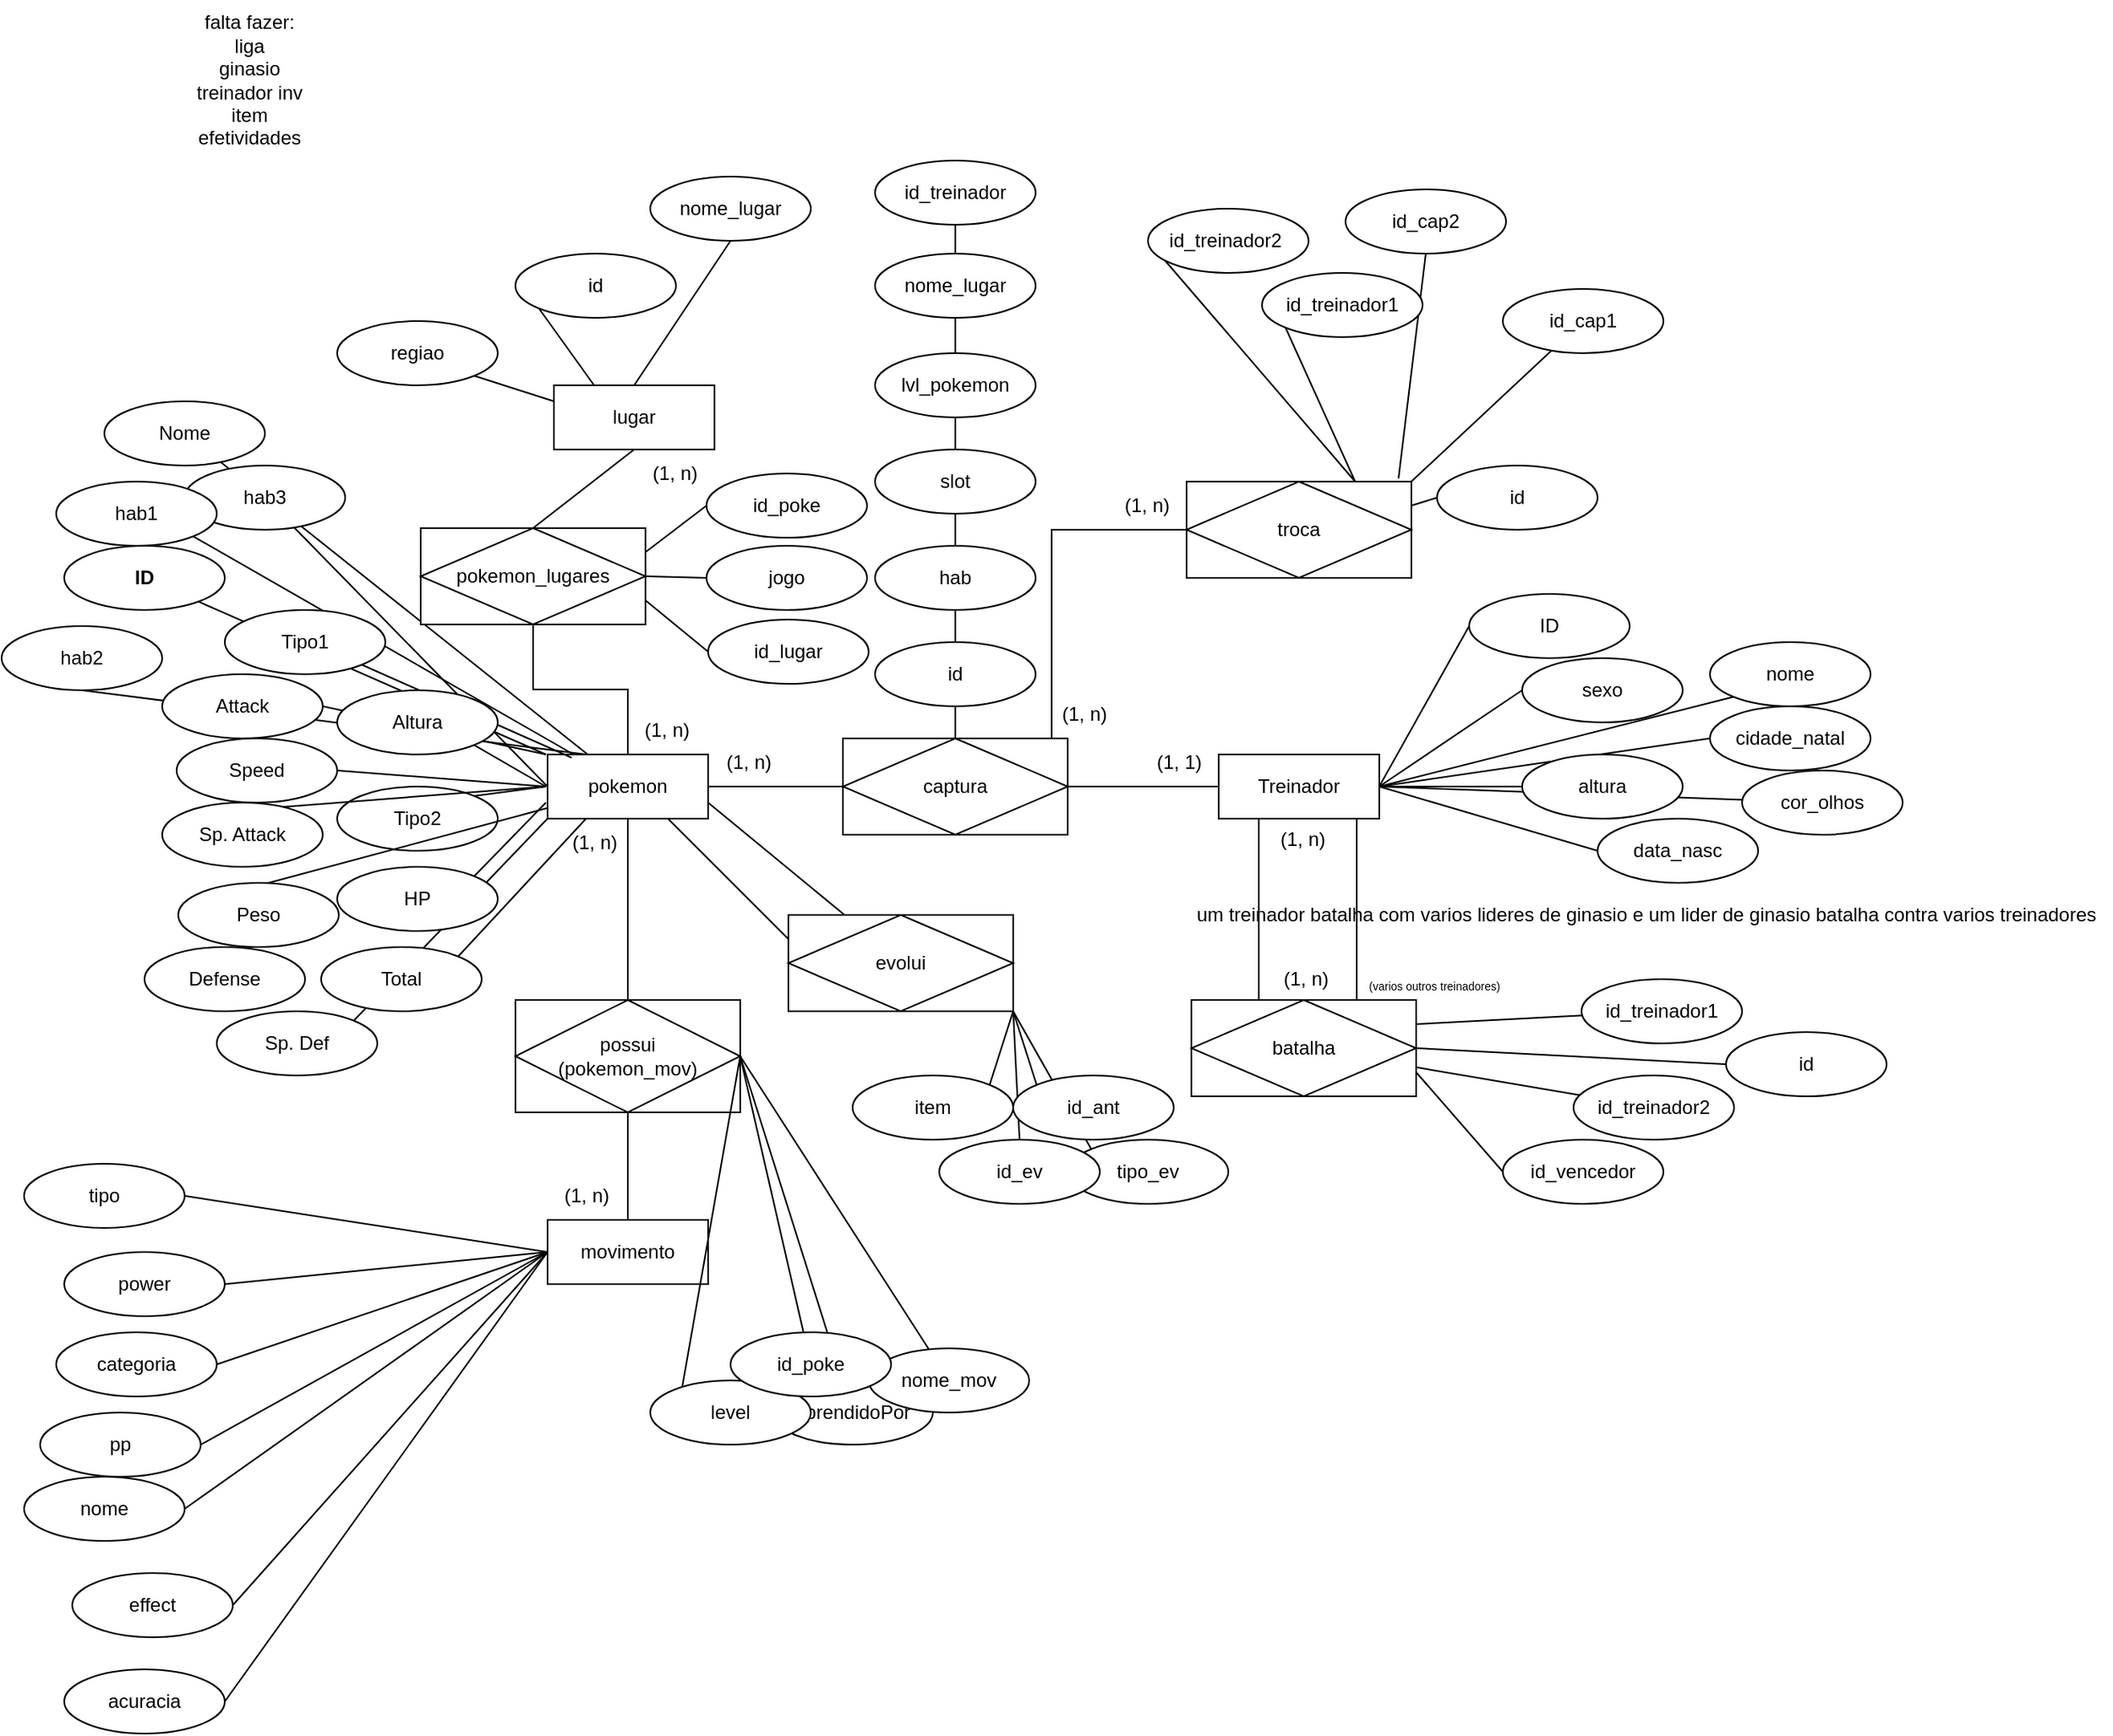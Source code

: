 <mxfile version="20.8.16" type="device"><diagram id="R2lEEEUBdFMjLlhIrx00" name="Page-1"><mxGraphModel dx="1730" dy="1627" grid="1" gridSize="10" guides="1" tooltips="1" connect="1" arrows="1" fold="1" page="1" pageScale="1" pageWidth="850" pageHeight="1100" math="0" shadow="0" extFonts="Permanent Marker^https://fonts.googleapis.com/css?family=Permanent+Marker"><root><mxCell id="0"/><mxCell id="1" parent="0"/><mxCell id="zsPxX_cZGhBBEVYnejbQ-40" style="orthogonalLoop=1;jettySize=auto;html=1;exitX=1;exitY=1;exitDx=0;exitDy=0;entryX=0.19;entryY=0.025;entryDx=0;entryDy=0;entryPerimeter=0;endArrow=none;endFill=0;" parent="1" source="zsPxX_cZGhBBEVYnejbQ-19" edge="1"><mxGeometry relative="1" as="geometry"><mxPoint x="84" y="201" as="targetPoint"/></mxGeometry></mxCell><mxCell id="zsPxX_cZGhBBEVYnejbQ-44" style="rounded=1;orthogonalLoop=1;jettySize=auto;html=1;exitX=0.5;exitY=1;exitDx=0;exitDy=0;entryX=0.25;entryY=0;entryDx=0;entryDy=0;endArrow=none;endFill=0;" parent="1" source="zsPxX_cZGhBBEVYnejbQ-13" edge="1"><mxGeometry relative="1" as="geometry"><mxPoint x="90" y="200" as="targetPoint"/></mxGeometry></mxCell><mxCell id="CAbFvw8qErWs7eKD0eou-3" style="edgeStyle=orthogonalEdgeStyle;rounded=0;orthogonalLoop=1;jettySize=auto;html=1;exitX=1;exitY=0.5;exitDx=0;exitDy=0;entryX=0;entryY=0.5;entryDx=0;entryDy=0;endArrow=none;endFill=0;" edge="1" parent="1" source="zsPxX_cZGhBBEVYnejbQ-1" target="CAbFvw8qErWs7eKD0eou-1"><mxGeometry relative="1" as="geometry"/></mxCell><mxCell id="CAbFvw8qErWs7eKD0eou-126" style="orthogonalLoop=1;jettySize=auto;html=1;exitX=0.75;exitY=1;exitDx=0;exitDy=0;entryX=0;entryY=0.25;entryDx=0;entryDy=0;fontSize=12;endArrow=none;endFill=0;rounded=0;" edge="1" parent="1" source="zsPxX_cZGhBBEVYnejbQ-1" target="CAbFvw8qErWs7eKD0eou-128"><mxGeometry relative="1" as="geometry"><mxPoint x="250" y="315" as="targetPoint"/></mxGeometry></mxCell><mxCell id="zsPxX_cZGhBBEVYnejbQ-1" value="pokemon" style="whiteSpace=wrap;html=1;align=center;" parent="1" vertex="1"><mxGeometry x="66" y="200" width="100" height="40" as="geometry"/></mxCell><mxCell id="CAbFvw8qErWs7eKD0eou-2" style="edgeStyle=orthogonalEdgeStyle;rounded=0;orthogonalLoop=1;jettySize=auto;html=1;exitX=0;exitY=0.5;exitDx=0;exitDy=0;entryX=1;entryY=0.5;entryDx=0;entryDy=0;endArrow=none;endFill=0;" edge="1" parent="1" source="zsPxX_cZGhBBEVYnejbQ-2" target="CAbFvw8qErWs7eKD0eou-1"><mxGeometry relative="1" as="geometry"><mxPoint x="454" y="220" as="targetPoint"/></mxGeometry></mxCell><mxCell id="CAbFvw8qErWs7eKD0eou-60" style="edgeStyle=orthogonalEdgeStyle;rounded=1;orthogonalLoop=1;jettySize=auto;html=1;entryX=0.529;entryY=0.167;entryDx=0;entryDy=0;entryPerimeter=0;endArrow=none;endFill=0;" edge="1" parent="1" source="zsPxX_cZGhBBEVYnejbQ-2" target="CAbFvw8qErWs7eKD0eou-59"><mxGeometry relative="1" as="geometry"><Array as="points"><mxPoint x="570" y="363"/></Array></mxGeometry></mxCell><mxCell id="zsPxX_cZGhBBEVYnejbQ-2" value="Treinador" style="whiteSpace=wrap;html=1;align=center;" parent="1" vertex="1"><mxGeometry x="484" y="200" width="100" height="40" as="geometry"/></mxCell><mxCell id="zsPxX_cZGhBBEVYnejbQ-7" style="orthogonalLoop=1;jettySize=auto;html=1;entryX=0;entryY=0;entryDx=0;entryDy=0;endArrow=none;endFill=0;" parent="1" source="zsPxX_cZGhBBEVYnejbQ-6" edge="1"><mxGeometry relative="1" as="geometry"><mxPoint x="65" y="200" as="targetPoint"/></mxGeometry></mxCell><mxCell id="zsPxX_cZGhBBEVYnejbQ-6" value="&lt;b&gt;ID&lt;/b&gt;" style="ellipse;whiteSpace=wrap;html=1;align=center;" parent="1" vertex="1"><mxGeometry x="-235" y="70" width="100" height="40" as="geometry"/></mxCell><mxCell id="zsPxX_cZGhBBEVYnejbQ-33" style="orthogonalLoop=1;jettySize=auto;html=1;exitX=1;exitY=0;exitDx=0;exitDy=0;entryX=0;entryY=0.5;entryDx=0;entryDy=0;endArrow=none;endFill=0;" parent="1" source="zsPxX_cZGhBBEVYnejbQ-8" edge="1"><mxGeometry relative="1" as="geometry"><mxPoint x="65" y="220" as="targetPoint"/></mxGeometry></mxCell><mxCell id="zsPxX_cZGhBBEVYnejbQ-8" value="Tipo2" style="ellipse;whiteSpace=wrap;html=1;align=center;" parent="1" vertex="1"><mxGeometry x="-65" y="220" width="100" height="40" as="geometry"/></mxCell><mxCell id="zsPxX_cZGhBBEVYnejbQ-43" style="orthogonalLoop=1;jettySize=auto;html=1;exitX=1;exitY=0;exitDx=0;exitDy=0;entryX=0;entryY=0.5;entryDx=0;entryDy=0;endArrow=none;endFill=0;" parent="1" edge="1"><mxGeometry relative="1" as="geometry"><mxPoint x="-139.645" y="235.858" as="sourcePoint"/><mxPoint x="65" y="220" as="targetPoint"/></mxGeometry></mxCell><mxCell id="zsPxX_cZGhBBEVYnejbQ-9" value="Sp. Attack" style="ellipse;whiteSpace=wrap;html=1;align=center;" parent="1" vertex="1"><mxGeometry x="-174" y="230" width="100" height="40" as="geometry"/></mxCell><mxCell id="zsPxX_cZGhBBEVYnejbQ-39" style="orthogonalLoop=1;jettySize=auto;html=1;exitX=1;exitY=0;exitDx=0;exitDy=0;entryX=0;entryY=1;entryDx=0;entryDy=0;endArrow=none;endFill=0;" parent="1" source="zsPxX_cZGhBBEVYnejbQ-10" target="zsPxX_cZGhBBEVYnejbQ-1" edge="1"><mxGeometry relative="1" as="geometry"><mxPoint x="115" y="240" as="targetPoint"/></mxGeometry></mxCell><mxCell id="zsPxX_cZGhBBEVYnejbQ-10" value="Sp. Def" style="ellipse;whiteSpace=wrap;html=1;align=center;" parent="1" vertex="1"><mxGeometry x="-140" y="360" width="100" height="40" as="geometry"/></mxCell><mxCell id="CAbFvw8qErWs7eKD0eou-19" style="rounded=0;orthogonalLoop=1;jettySize=auto;html=1;entryX=0;entryY=0.5;entryDx=0;entryDy=0;endArrow=none;endFill=0;" edge="1" parent="1" source="zsPxX_cZGhBBEVYnejbQ-11" target="zsPxX_cZGhBBEVYnejbQ-1"><mxGeometry relative="1" as="geometry"/></mxCell><mxCell id="zsPxX_cZGhBBEVYnejbQ-23" style="orthogonalLoop=1;jettySize=auto;html=1;entryX=0.25;entryY=0;entryDx=0;entryDy=0;endArrow=none;endFill=0;" parent="1" source="zsPxX_cZGhBBEVYnejbQ-12" target="zsPxX_cZGhBBEVYnejbQ-1" edge="1"><mxGeometry relative="1" as="geometry"/></mxCell><mxCell id="zsPxX_cZGhBBEVYnejbQ-11" value="hab3" style="ellipse;whiteSpace=wrap;html=1;align=center;" parent="1" vertex="1"><mxGeometry x="-160" y="20" width="100" height="40" as="geometry"/></mxCell><mxCell id="zsPxX_cZGhBBEVYnejbQ-12" value="Nome" style="ellipse;whiteSpace=wrap;html=1;align=center;" parent="1" vertex="1"><mxGeometry x="-210" y="-20" width="100" height="40" as="geometry"/></mxCell><mxCell id="zsPxX_cZGhBBEVYnejbQ-13" value="hab2" style="ellipse;whiteSpace=wrap;html=1;align=center;" parent="1" vertex="1"><mxGeometry x="-274" y="120" width="100" height="40" as="geometry"/></mxCell><mxCell id="zsPxX_cZGhBBEVYnejbQ-34" style="orthogonalLoop=1;jettySize=auto;html=1;exitX=1;exitY=1;exitDx=0;exitDy=0;endArrow=none;endFill=0;entryX=0.16;entryY=0.05;entryDx=0;entryDy=0;entryPerimeter=0;" parent="1" source="zsPxX_cZGhBBEVYnejbQ-14" edge="1"><mxGeometry relative="1" as="geometry"><mxPoint x="81" y="202" as="targetPoint"/></mxGeometry></mxCell><mxCell id="zsPxX_cZGhBBEVYnejbQ-14" value="Tipo1" style="ellipse;whiteSpace=wrap;html=1;align=center;" parent="1" vertex="1"><mxGeometry x="-135" y="110" width="100" height="40" as="geometry"/></mxCell><mxCell id="zsPxX_cZGhBBEVYnejbQ-41" style="orthogonalLoop=1;jettySize=auto;html=1;exitX=1;exitY=0;exitDx=0;exitDy=0;entryX=0;entryY=0;entryDx=0;entryDy=0;endArrow=none;endFill=0;" parent="1" edge="1"><mxGeometry relative="1" as="geometry"><mxPoint x="-139.645" y="155.858" as="sourcePoint"/><mxPoint x="65" y="200" as="targetPoint"/></mxGeometry></mxCell><mxCell id="zsPxX_cZGhBBEVYnejbQ-15" value="Attack" style="ellipse;whiteSpace=wrap;html=1;align=center;" parent="1" vertex="1"><mxGeometry x="-174" y="150" width="100" height="40" as="geometry"/></mxCell><mxCell id="zsPxX_cZGhBBEVYnejbQ-35" style="orthogonalLoop=1;jettySize=auto;html=1;exitX=1;exitY=0;exitDx=0;exitDy=0;entryX=0;entryY=0.75;entryDx=0;entryDy=0;endArrow=none;endFill=0;" parent="1" source="zsPxX_cZGhBBEVYnejbQ-16" edge="1"><mxGeometry relative="1" as="geometry"><mxPoint x="65" y="230" as="targetPoint"/></mxGeometry></mxCell><mxCell id="zsPxX_cZGhBBEVYnejbQ-16" value="HP" style="ellipse;whiteSpace=wrap;html=1;align=center;" parent="1" vertex="1"><mxGeometry x="-65" y="270" width="100" height="40" as="geometry"/></mxCell><mxCell id="zsPxX_cZGhBBEVYnejbQ-36" style="orthogonalLoop=1;jettySize=auto;html=1;exitX=1;exitY=0.5;exitDx=0;exitDy=0;endArrow=none;endFill=0;" parent="1" source="zsPxX_cZGhBBEVYnejbQ-17" edge="1"><mxGeometry relative="1" as="geometry"><mxPoint x="65" y="220" as="targetPoint"/></mxGeometry></mxCell><mxCell id="zsPxX_cZGhBBEVYnejbQ-17" value="Speed" style="ellipse;whiteSpace=wrap;html=1;align=center;" parent="1" vertex="1"><mxGeometry x="-165" y="190" width="100" height="40" as="geometry"/></mxCell><mxCell id="zsPxX_cZGhBBEVYnejbQ-18" value="Defense" style="ellipse;whiteSpace=wrap;html=1;align=center;" parent="1" vertex="1"><mxGeometry x="-185" y="320" width="100" height="40" as="geometry"/></mxCell><mxCell id="zsPxX_cZGhBBEVYnejbQ-19" value="hab1" style="ellipse;whiteSpace=wrap;html=1;align=center;" parent="1" vertex="1"><mxGeometry x="-240" y="30" width="100" height="40" as="geometry"/></mxCell><mxCell id="zsPxX_cZGhBBEVYnejbQ-38" style="orthogonalLoop=1;jettySize=auto;html=1;exitX=1;exitY=0;exitDx=0;exitDy=0;entryX=0.25;entryY=1;entryDx=0;entryDy=0;endArrow=none;endFill=0;" parent="1" source="zsPxX_cZGhBBEVYnejbQ-20" edge="1"><mxGeometry relative="1" as="geometry"><mxPoint x="90" y="240" as="targetPoint"/></mxGeometry></mxCell><mxCell id="zsPxX_cZGhBBEVYnejbQ-20" value="Total" style="ellipse;whiteSpace=wrap;html=1;align=center;" parent="1" vertex="1"><mxGeometry x="-75" y="320" width="100" height="40" as="geometry"/></mxCell><mxCell id="CAbFvw8qErWs7eKD0eou-83" style="rounded=0;orthogonalLoop=1;jettySize=auto;html=1;entryX=1;entryY=0.5;entryDx=0;entryDy=0;fontSize=12;endArrow=none;endFill=0;" edge="1" parent="1" source="zsPxX_cZGhBBEVYnejbQ-25" target="zsPxX_cZGhBBEVYnejbQ-2"><mxGeometry relative="1" as="geometry"/></mxCell><mxCell id="zsPxX_cZGhBBEVYnejbQ-25" value="cor_olhos" style="ellipse;whiteSpace=wrap;html=1;align=center;" parent="1" vertex="1"><mxGeometry x="810" y="210" width="100" height="40" as="geometry"/></mxCell><mxCell id="CAbFvw8qErWs7eKD0eou-80" style="rounded=0;orthogonalLoop=1;jettySize=auto;html=1;exitX=0;exitY=0.5;exitDx=0;exitDy=0;entryX=1;entryY=0.5;entryDx=0;entryDy=0;fontSize=12;endArrow=none;endFill=0;" edge="1" parent="1" source="zsPxX_cZGhBBEVYnejbQ-26" target="zsPxX_cZGhBBEVYnejbQ-2"><mxGeometry relative="1" as="geometry"/></mxCell><mxCell id="zsPxX_cZGhBBEVYnejbQ-26" value="ID" style="ellipse;whiteSpace=wrap;html=1;align=center;" parent="1" vertex="1"><mxGeometry x="640" y="100" width="100" height="40" as="geometry"/></mxCell><mxCell id="CAbFvw8qErWs7eKD0eou-77" style="rounded=0;orthogonalLoop=1;jettySize=auto;html=1;exitX=0;exitY=0.5;exitDx=0;exitDy=0;entryX=1;entryY=0.5;entryDx=0;entryDy=0;fontSize=12;endArrow=none;endFill=0;" edge="1" parent="1" source="zsPxX_cZGhBBEVYnejbQ-27" target="zsPxX_cZGhBBEVYnejbQ-2"><mxGeometry relative="1" as="geometry"/></mxCell><mxCell id="zsPxX_cZGhBBEVYnejbQ-27" value="data_nasc" style="ellipse;whiteSpace=wrap;html=1;align=center;" parent="1" vertex="1"><mxGeometry x="720" y="240" width="100" height="40" as="geometry"/></mxCell><mxCell id="CAbFvw8qErWs7eKD0eou-81" style="rounded=0;orthogonalLoop=1;jettySize=auto;html=1;exitX=0;exitY=1;exitDx=0;exitDy=0;entryX=1;entryY=0.5;entryDx=0;entryDy=0;fontSize=12;endArrow=none;endFill=0;" edge="1" parent="1" source="zsPxX_cZGhBBEVYnejbQ-28" target="zsPxX_cZGhBBEVYnejbQ-2"><mxGeometry relative="1" as="geometry"/></mxCell><mxCell id="zsPxX_cZGhBBEVYnejbQ-28" value="nome" style="ellipse;whiteSpace=wrap;html=1;align=center;" parent="1" vertex="1"><mxGeometry x="790" y="130" width="100" height="40" as="geometry"/></mxCell><mxCell id="CAbFvw8qErWs7eKD0eou-79" style="rounded=0;orthogonalLoop=1;jettySize=auto;html=1;exitX=0;exitY=0.5;exitDx=0;exitDy=0;entryX=1;entryY=0.5;entryDx=0;entryDy=0;fontSize=12;endArrow=none;endFill=0;" edge="1" parent="1" source="zsPxX_cZGhBBEVYnejbQ-29" target="zsPxX_cZGhBBEVYnejbQ-2"><mxGeometry relative="1" as="geometry"/></mxCell><mxCell id="zsPxX_cZGhBBEVYnejbQ-29" value="sexo" style="ellipse;whiteSpace=wrap;html=1;align=center;" parent="1" vertex="1"><mxGeometry x="673" y="140" width="100" height="40" as="geometry"/></mxCell><mxCell id="zsPxX_cZGhBBEVYnejbQ-32" style="orthogonalLoop=1;jettySize=auto;html=1;exitX=1;exitY=1;exitDx=0;exitDy=0;entryX=0;entryY=0.5;entryDx=0;entryDy=0;endArrow=none;endFill=0;" parent="1" source="zsPxX_cZGhBBEVYnejbQ-30" edge="1"><mxGeometry relative="1" as="geometry"><mxPoint x="65" y="220" as="targetPoint"/></mxGeometry></mxCell><mxCell id="zsPxX_cZGhBBEVYnejbQ-30" value="Altura" style="ellipse;whiteSpace=wrap;html=1;align=center;" parent="1" vertex="1"><mxGeometry x="-65" y="160" width="100" height="40" as="geometry"/></mxCell><mxCell id="zsPxX_cZGhBBEVYnejbQ-42" style="orthogonalLoop=1;jettySize=auto;html=1;exitX=1;exitY=0;exitDx=0;exitDy=0;endArrow=none;endFill=0;" parent="1" target="zsPxX_cZGhBBEVYnejbQ-1" edge="1"><mxGeometry relative="1" as="geometry"><mxPoint x="-129.645" y="285.858" as="sourcePoint"/><mxPoint x="65" y="230" as="targetPoint"/></mxGeometry></mxCell><mxCell id="zsPxX_cZGhBBEVYnejbQ-31" value="Peso" style="ellipse;whiteSpace=wrap;html=1;align=center;" parent="1" vertex="1"><mxGeometry x="-164" y="280" width="100" height="40" as="geometry"/></mxCell><mxCell id="CAbFvw8qErWs7eKD0eou-82" style="rounded=0;orthogonalLoop=1;jettySize=auto;html=1;exitX=0;exitY=0.5;exitDx=0;exitDy=0;entryX=1;entryY=0.5;entryDx=0;entryDy=0;fontSize=12;endArrow=none;endFill=0;" edge="1" parent="1" source="zsPxX_cZGhBBEVYnejbQ-46" target="zsPxX_cZGhBBEVYnejbQ-2"><mxGeometry relative="1" as="geometry"/></mxCell><mxCell id="zsPxX_cZGhBBEVYnejbQ-46" value="cidade_natal" style="ellipse;whiteSpace=wrap;html=1;align=center;" parent="1" vertex="1"><mxGeometry x="790" y="170" width="100" height="40" as="geometry"/></mxCell><mxCell id="CAbFvw8qErWs7eKD0eou-78" style="edgeStyle=orthogonalEdgeStyle;rounded=0;orthogonalLoop=1;jettySize=auto;html=1;exitX=0;exitY=0.5;exitDx=0;exitDy=0;entryX=1;entryY=0.5;entryDx=0;entryDy=0;fontSize=12;endArrow=none;endFill=0;" edge="1" parent="1" source="zsPxX_cZGhBBEVYnejbQ-47" target="zsPxX_cZGhBBEVYnejbQ-2"><mxGeometry relative="1" as="geometry"/></mxCell><mxCell id="zsPxX_cZGhBBEVYnejbQ-47" value="altura" style="ellipse;whiteSpace=wrap;html=1;align=center;" parent="1" vertex="1"><mxGeometry x="673" y="200" width="100" height="40" as="geometry"/></mxCell><mxCell id="CAbFvw8qErWs7eKD0eou-86" style="edgeStyle=orthogonalEdgeStyle;rounded=0;orthogonalLoop=1;jettySize=auto;html=1;exitX=1;exitY=0;exitDx=0;exitDy=0;fontSize=12;endArrow=none;endFill=0;entryX=0;entryY=0.5;entryDx=0;entryDy=0;" edge="1" parent="1" source="CAbFvw8qErWs7eKD0eou-1" target="CAbFvw8qErWs7eKD0eou-88"><mxGeometry relative="1" as="geometry"><mxPoint x="390" y="60" as="targetPoint"/><Array as="points"><mxPoint x="380" y="190"/><mxPoint x="380" y="60"/></Array></mxGeometry></mxCell><mxCell id="CAbFvw8qErWs7eKD0eou-1" value="captura" style="shape=associativeEntity;whiteSpace=wrap;html=1;align=center;" vertex="1" parent="1"><mxGeometry x="250" y="190" width="140" height="60" as="geometry"/></mxCell><mxCell id="CAbFvw8qErWs7eKD0eou-4" value="(1, n)" style="text;html=1;align=center;verticalAlign=middle;resizable=0;points=[];autosize=1;strokeColor=none;fillColor=none;" vertex="1" parent="1"><mxGeometry x="166" y="190" width="50" height="30" as="geometry"/></mxCell><mxCell id="CAbFvw8qErWs7eKD0eou-5" value="(1, 1)" style="text;html=1;align=center;verticalAlign=middle;resizable=0;points=[];autosize=1;strokeColor=none;fillColor=none;" vertex="1" parent="1"><mxGeometry x="434" y="190" width="50" height="30" as="geometry"/></mxCell><mxCell id="CAbFvw8qErWs7eKD0eou-15" style="edgeStyle=orthogonalEdgeStyle;rounded=0;orthogonalLoop=1;jettySize=auto;html=1;exitX=0.5;exitY=0;exitDx=0;exitDy=0;entryX=0.5;entryY=1;entryDx=0;entryDy=0;endArrow=none;endFill=0;" edge="1" parent="1" source="CAbFvw8qErWs7eKD0eou-7" target="CAbFvw8qErWs7eKD0eou-8"><mxGeometry relative="1" as="geometry"/></mxCell><mxCell id="CAbFvw8qErWs7eKD0eou-7" value="hab" style="ellipse;whiteSpace=wrap;html=1;align=center;" vertex="1" parent="1"><mxGeometry x="270" y="70" width="100" height="40" as="geometry"/></mxCell><mxCell id="CAbFvw8qErWs7eKD0eou-8" value="slot" style="ellipse;whiteSpace=wrap;html=1;align=center;" vertex="1" parent="1"><mxGeometry x="270" y="10" width="100" height="40" as="geometry"/></mxCell><mxCell id="CAbFvw8qErWs7eKD0eou-16" style="edgeStyle=orthogonalEdgeStyle;rounded=0;orthogonalLoop=1;jettySize=auto;html=1;exitX=0.5;exitY=1;exitDx=0;exitDy=0;entryX=0.5;entryY=0;entryDx=0;entryDy=0;endArrow=none;endFill=0;" edge="1" parent="1" source="CAbFvw8qErWs7eKD0eou-9" target="CAbFvw8qErWs7eKD0eou-8"><mxGeometry relative="1" as="geometry"/></mxCell><mxCell id="CAbFvw8qErWs7eKD0eou-9" value="lvl_pokemon" style="ellipse;whiteSpace=wrap;html=1;align=center;" vertex="1" parent="1"><mxGeometry x="270" y="-50" width="100" height="40" as="geometry"/></mxCell><mxCell id="CAbFvw8qErWs7eKD0eou-17" style="edgeStyle=orthogonalEdgeStyle;rounded=0;orthogonalLoop=1;jettySize=auto;html=1;exitX=0.5;exitY=1;exitDx=0;exitDy=0;entryX=0.5;entryY=0;entryDx=0;entryDy=0;endArrow=none;endFill=0;" edge="1" parent="1" source="CAbFvw8qErWs7eKD0eou-10" target="CAbFvw8qErWs7eKD0eou-9"><mxGeometry relative="1" as="geometry"/></mxCell><mxCell id="CAbFvw8qErWs7eKD0eou-10" value="nome_lugar" style="ellipse;whiteSpace=wrap;html=1;align=center;" vertex="1" parent="1"><mxGeometry x="270" y="-112" width="100" height="40" as="geometry"/></mxCell><mxCell id="CAbFvw8qErWs7eKD0eou-18" style="edgeStyle=orthogonalEdgeStyle;rounded=0;orthogonalLoop=1;jettySize=auto;html=1;exitX=0.5;exitY=1;exitDx=0;exitDy=0;entryX=0.5;entryY=0;entryDx=0;entryDy=0;endArrow=none;endFill=0;" edge="1" parent="1" source="CAbFvw8qErWs7eKD0eou-11" target="CAbFvw8qErWs7eKD0eou-10"><mxGeometry relative="1" as="geometry"/></mxCell><mxCell id="CAbFvw8qErWs7eKD0eou-11" value="id_treinador" style="ellipse;whiteSpace=wrap;html=1;align=center;" vertex="1" parent="1"><mxGeometry x="270" y="-170" width="100" height="40" as="geometry"/></mxCell><mxCell id="CAbFvw8qErWs7eKD0eou-13" style="edgeStyle=orthogonalEdgeStyle;rounded=0;orthogonalLoop=1;jettySize=auto;html=1;endArrow=none;endFill=0;" edge="1" parent="1" source="CAbFvw8qErWs7eKD0eou-12" target="CAbFvw8qErWs7eKD0eou-1"><mxGeometry relative="1" as="geometry"/></mxCell><mxCell id="CAbFvw8qErWs7eKD0eou-14" style="edgeStyle=orthogonalEdgeStyle;rounded=0;orthogonalLoop=1;jettySize=auto;html=1;entryX=0.5;entryY=1;entryDx=0;entryDy=0;endArrow=none;endFill=0;" edge="1" parent="1" source="CAbFvw8qErWs7eKD0eou-12" target="CAbFvw8qErWs7eKD0eou-7"><mxGeometry relative="1" as="geometry"/></mxCell><mxCell id="CAbFvw8qErWs7eKD0eou-12" value="id" style="ellipse;whiteSpace=wrap;html=1;align=center;" vertex="1" parent="1"><mxGeometry x="270" y="130" width="100" height="40" as="geometry"/></mxCell><mxCell id="CAbFvw8qErWs7eKD0eou-23" style="edgeStyle=orthogonalEdgeStyle;rounded=0;orthogonalLoop=1;jettySize=auto;html=1;exitX=0.5;exitY=0;exitDx=0;exitDy=0;entryX=0.5;entryY=1;entryDx=0;entryDy=0;endArrow=none;endFill=0;" edge="1" parent="1" source="CAbFvw8qErWs7eKD0eou-20" target="CAbFvw8qErWs7eKD0eou-22"><mxGeometry relative="1" as="geometry"/></mxCell><mxCell id="CAbFvw8qErWs7eKD0eou-20" value="movimento" style="whiteSpace=wrap;html=1;align=center;" vertex="1" parent="1"><mxGeometry x="66" y="490" width="100" height="40" as="geometry"/></mxCell><mxCell id="CAbFvw8qErWs7eKD0eou-24" style="edgeStyle=orthogonalEdgeStyle;rounded=0;orthogonalLoop=1;jettySize=auto;html=1;exitX=0.5;exitY=0;exitDx=0;exitDy=0;entryX=0.5;entryY=1;entryDx=0;entryDy=0;endArrow=none;endFill=0;" edge="1" parent="1" source="CAbFvw8qErWs7eKD0eou-22" target="zsPxX_cZGhBBEVYnejbQ-1"><mxGeometry relative="1" as="geometry"/></mxCell><mxCell id="CAbFvw8qErWs7eKD0eou-22" value="possui&lt;br&gt;(pokemon_mov)" style="shape=associativeEntity;whiteSpace=wrap;html=1;align=center;" vertex="1" parent="1"><mxGeometry x="46" y="353" width="140" height="70" as="geometry"/></mxCell><mxCell id="CAbFvw8qErWs7eKD0eou-25" value="(1, n)" style="text;html=1;align=center;verticalAlign=middle;resizable=0;points=[];autosize=1;strokeColor=none;fillColor=none;" vertex="1" parent="1"><mxGeometry x="65" y="460" width="50" height="30" as="geometry"/></mxCell><mxCell id="CAbFvw8qErWs7eKD0eou-26" value="(1, n)" style="text;html=1;align=center;verticalAlign=middle;resizable=0;points=[];autosize=1;strokeColor=none;fillColor=none;" vertex="1" parent="1"><mxGeometry x="70" y="240" width="50" height="30" as="geometry"/></mxCell><mxCell id="CAbFvw8qErWs7eKD0eou-39" style="rounded=0;orthogonalLoop=1;jettySize=auto;html=1;entryX=1;entryY=0.5;entryDx=0;entryDy=0;endArrow=none;endFill=0;" edge="1" parent="1" source="CAbFvw8qErWs7eKD0eou-34" target="CAbFvw8qErWs7eKD0eou-22"><mxGeometry relative="1" as="geometry"/></mxCell><mxCell id="CAbFvw8qErWs7eKD0eou-34" value="aprendidoPor" style="ellipse;whiteSpace=wrap;html=1;align=center;" vertex="1" parent="1"><mxGeometry x="206" y="590" width="100" height="40" as="geometry"/></mxCell><mxCell id="CAbFvw8qErWs7eKD0eou-41" style="orthogonalLoop=1;jettySize=auto;html=1;exitX=0;exitY=1;exitDx=0;exitDy=0;entryX=1;entryY=0.5;entryDx=0;entryDy=0;endArrow=none;endFill=0;rounded=1;" edge="1" parent="1" source="CAbFvw8qErWs7eKD0eou-35" target="CAbFvw8qErWs7eKD0eou-22"><mxGeometry relative="1" as="geometry"/></mxCell><mxCell id="CAbFvw8qErWs7eKD0eou-43" style="rounded=1;orthogonalLoop=1;jettySize=auto;html=1;entryX=1;entryY=0.5;entryDx=0;entryDy=0;endArrow=none;endFill=0;" edge="1" parent="1" source="CAbFvw8qErWs7eKD0eou-36" target="CAbFvw8qErWs7eKD0eou-22"><mxGeometry relative="1" as="geometry"/></mxCell><mxCell id="CAbFvw8qErWs7eKD0eou-35" value="level" style="ellipse;whiteSpace=wrap;html=1;align=center;" vertex="1" parent="1"><mxGeometry x="130" y="590" width="100" height="40" as="geometry"/></mxCell><mxCell id="CAbFvw8qErWs7eKD0eou-36" value="nome_mov" style="ellipse;whiteSpace=wrap;html=1;align=center;" vertex="1" parent="1"><mxGeometry x="266" y="570" width="100" height="40" as="geometry"/></mxCell><mxCell id="CAbFvw8qErWs7eKD0eou-42" style="rounded=1;orthogonalLoop=1;jettySize=auto;html=1;endArrow=none;endFill=0;entryX=1;entryY=0.5;entryDx=0;entryDy=0;" edge="1" parent="1" source="CAbFvw8qErWs7eKD0eou-37" target="CAbFvw8qErWs7eKD0eou-22"><mxGeometry relative="1" as="geometry"/></mxCell><mxCell id="CAbFvw8qErWs7eKD0eou-37" value="id_poke" style="ellipse;whiteSpace=wrap;html=1;align=center;" vertex="1" parent="1"><mxGeometry x="180" y="560" width="100" height="40" as="geometry"/></mxCell><mxCell id="CAbFvw8qErWs7eKD0eou-58" style="rounded=1;orthogonalLoop=1;jettySize=auto;html=1;exitX=1;exitY=0.5;exitDx=0;exitDy=0;entryX=0;entryY=0.5;entryDx=0;entryDy=0;endArrow=none;endFill=0;" edge="1" parent="1" source="CAbFvw8qErWs7eKD0eou-45" target="CAbFvw8qErWs7eKD0eou-20"><mxGeometry relative="1" as="geometry"/></mxCell><mxCell id="CAbFvw8qErWs7eKD0eou-45" value="effect" style="ellipse;whiteSpace=wrap;html=1;align=center;" vertex="1" parent="1"><mxGeometry x="-230" y="710" width="100" height="40" as="geometry"/></mxCell><mxCell id="CAbFvw8qErWs7eKD0eou-55" style="rounded=1;orthogonalLoop=1;jettySize=auto;html=1;exitX=1;exitY=0.5;exitDx=0;exitDy=0;entryX=0;entryY=0.5;entryDx=0;entryDy=0;endArrow=none;endFill=0;" edge="1" parent="1" source="CAbFvw8qErWs7eKD0eou-46" target="CAbFvw8qErWs7eKD0eou-20"><mxGeometry relative="1" as="geometry"/></mxCell><mxCell id="CAbFvw8qErWs7eKD0eou-46" value="pp" style="ellipse;whiteSpace=wrap;html=1;align=center;" vertex="1" parent="1"><mxGeometry x="-250" y="610" width="100" height="40" as="geometry"/></mxCell><mxCell id="CAbFvw8qErWs7eKD0eou-57" style="rounded=1;orthogonalLoop=1;jettySize=auto;html=1;exitX=1;exitY=0.5;exitDx=0;exitDy=0;entryX=0;entryY=0.5;entryDx=0;entryDy=0;endArrow=none;endFill=0;" edge="1" parent="1" source="CAbFvw8qErWs7eKD0eou-47" target="CAbFvw8qErWs7eKD0eou-20"><mxGeometry relative="1" as="geometry"/></mxCell><mxCell id="CAbFvw8qErWs7eKD0eou-47" value="acuracia" style="ellipse;whiteSpace=wrap;html=1;align=center;" vertex="1" parent="1"><mxGeometry x="-235" y="770" width="100" height="40" as="geometry"/></mxCell><mxCell id="CAbFvw8qErWs7eKD0eou-52" style="rounded=1;orthogonalLoop=1;jettySize=auto;html=1;exitX=1;exitY=0.5;exitDx=0;exitDy=0;entryX=0;entryY=0.5;entryDx=0;entryDy=0;endArrow=none;endFill=0;" edge="1" parent="1" source="CAbFvw8qErWs7eKD0eou-48" target="CAbFvw8qErWs7eKD0eou-20"><mxGeometry relative="1" as="geometry"/></mxCell><mxCell id="CAbFvw8qErWs7eKD0eou-48" value="power" style="ellipse;whiteSpace=wrap;html=1;align=center;" vertex="1" parent="1"><mxGeometry x="-235" y="510" width="100" height="40" as="geometry"/></mxCell><mxCell id="CAbFvw8qErWs7eKD0eou-54" style="rounded=1;orthogonalLoop=1;jettySize=auto;html=1;exitX=1;exitY=0.5;exitDx=0;exitDy=0;entryX=0;entryY=0.5;entryDx=0;entryDy=0;endArrow=none;endFill=0;" edge="1" parent="1" source="CAbFvw8qErWs7eKD0eou-49" target="CAbFvw8qErWs7eKD0eou-20"><mxGeometry relative="1" as="geometry"/></mxCell><mxCell id="CAbFvw8qErWs7eKD0eou-49" value="categoria" style="ellipse;whiteSpace=wrap;html=1;align=center;" vertex="1" parent="1"><mxGeometry x="-240" y="560" width="100" height="40" as="geometry"/></mxCell><mxCell id="CAbFvw8qErWs7eKD0eou-53" style="rounded=1;orthogonalLoop=1;jettySize=auto;html=1;exitX=1;exitY=0.5;exitDx=0;exitDy=0;entryX=0;entryY=0.5;entryDx=0;entryDy=0;endArrow=none;endFill=0;" edge="1" parent="1" source="CAbFvw8qErWs7eKD0eou-50" target="CAbFvw8qErWs7eKD0eou-20"><mxGeometry relative="1" as="geometry"/></mxCell><mxCell id="CAbFvw8qErWs7eKD0eou-50" value="tipo" style="ellipse;whiteSpace=wrap;html=1;align=center;" vertex="1" parent="1"><mxGeometry x="-260" y="455" width="100" height="40" as="geometry"/></mxCell><mxCell id="CAbFvw8qErWs7eKD0eou-56" style="rounded=1;orthogonalLoop=1;jettySize=auto;html=1;exitX=1;exitY=0.5;exitDx=0;exitDy=0;entryX=0;entryY=0.5;entryDx=0;entryDy=0;endArrow=none;endFill=0;" edge="1" parent="1" source="CAbFvw8qErWs7eKD0eou-51" target="CAbFvw8qErWs7eKD0eou-20"><mxGeometry relative="1" as="geometry"/></mxCell><mxCell id="CAbFvw8qErWs7eKD0eou-51" value="nome" style="ellipse;whiteSpace=wrap;html=1;align=center;" vertex="1" parent="1"><mxGeometry x="-260" y="650" width="100" height="40" as="geometry"/></mxCell><mxCell id="CAbFvw8qErWs7eKD0eou-62" style="edgeStyle=orthogonalEdgeStyle;rounded=0;orthogonalLoop=1;jettySize=auto;html=1;exitX=0.25;exitY=0;exitDx=0;exitDy=0;entryX=0.25;entryY=1;entryDx=0;entryDy=0;endArrow=none;endFill=0;" edge="1" parent="1" source="CAbFvw8qErWs7eKD0eou-59" target="zsPxX_cZGhBBEVYnejbQ-2"><mxGeometry relative="1" as="geometry"><Array as="points"><mxPoint x="509" y="353"/></Array></mxGeometry></mxCell><mxCell id="CAbFvw8qErWs7eKD0eou-59" value="batalha" style="shape=associativeEntity;whiteSpace=wrap;html=1;align=center;" vertex="1" parent="1"><mxGeometry x="467" y="353" width="140" height="60" as="geometry"/></mxCell><mxCell id="CAbFvw8qErWs7eKD0eou-61" value="(1, n)&lt;br&gt;" style="text;html=1;align=center;verticalAlign=middle;resizable=0;points=[];autosize=1;strokeColor=none;fillColor=none;" vertex="1" parent="1"><mxGeometry x="513" y="325" width="50" height="30" as="geometry"/></mxCell><mxCell id="CAbFvw8qErWs7eKD0eou-63" value="(varios outros treinadores)" style="text;html=1;align=center;verticalAlign=middle;resizable=0;points=[];autosize=1;strokeColor=none;fillColor=none;fontSize=7;" vertex="1" parent="1"><mxGeometry x="563" y="335" width="110" height="20" as="geometry"/></mxCell><mxCell id="CAbFvw8qErWs7eKD0eou-64" value="(1, n)&lt;br&gt;" style="text;html=1;align=center;verticalAlign=middle;resizable=0;points=[];autosize=1;strokeColor=none;fillColor=none;" vertex="1" parent="1"><mxGeometry x="511" y="238" width="50" height="30" as="geometry"/></mxCell><mxCell id="CAbFvw8qErWs7eKD0eou-75" style="rounded=0;orthogonalLoop=1;jettySize=auto;html=1;exitX=0;exitY=0.5;exitDx=0;exitDy=0;entryX=1;entryY=0.75;entryDx=0;entryDy=0;fontSize=12;endArrow=none;endFill=0;" edge="1" parent="1" source="CAbFvw8qErWs7eKD0eou-67" target="CAbFvw8qErWs7eKD0eou-59"><mxGeometry relative="1" as="geometry"/></mxCell><mxCell id="CAbFvw8qErWs7eKD0eou-67" value="&lt;font style=&quot;font-size: 12px;&quot;&gt;id_vencedor&lt;/font&gt;" style="ellipse;whiteSpace=wrap;html=1;align=center;fontSize=7;" vertex="1" parent="1"><mxGeometry x="661" y="440" width="100" height="40" as="geometry"/></mxCell><mxCell id="CAbFvw8qErWs7eKD0eou-76" style="rounded=0;orthogonalLoop=1;jettySize=auto;html=1;fontSize=12;endArrow=none;endFill=0;" edge="1" parent="1" source="CAbFvw8qErWs7eKD0eou-68" target="CAbFvw8qErWs7eKD0eou-59"><mxGeometry relative="1" as="geometry"/></mxCell><mxCell id="CAbFvw8qErWs7eKD0eou-68" value="&lt;font style=&quot;font-size: 12px;&quot;&gt;id_treinador2&lt;/font&gt;" style="ellipse;whiteSpace=wrap;html=1;align=center;fontSize=7;" vertex="1" parent="1"><mxGeometry x="705" y="400" width="100" height="40" as="geometry"/></mxCell><mxCell id="CAbFvw8qErWs7eKD0eou-85" style="rounded=0;orthogonalLoop=1;jettySize=auto;html=1;entryX=1;entryY=0.25;entryDx=0;entryDy=0;fontSize=12;endArrow=none;endFill=0;" edge="1" parent="1" source="CAbFvw8qErWs7eKD0eou-69" target="CAbFvw8qErWs7eKD0eou-59"><mxGeometry relative="1" as="geometry"/></mxCell><mxCell id="CAbFvw8qErWs7eKD0eou-69" value="&lt;font style=&quot;font-size: 12px;&quot;&gt;id_treinador1&lt;/font&gt;" style="ellipse;whiteSpace=wrap;html=1;align=center;fontSize=7;" vertex="1" parent="1"><mxGeometry x="710" y="340" width="100" height="40" as="geometry"/></mxCell><mxCell id="CAbFvw8qErWs7eKD0eou-84" style="rounded=0;orthogonalLoop=1;jettySize=auto;html=1;exitX=0;exitY=0.5;exitDx=0;exitDy=0;entryX=1;entryY=0.5;entryDx=0;entryDy=0;fontSize=12;endArrow=none;endFill=0;" edge="1" parent="1" source="CAbFvw8qErWs7eKD0eou-70" target="CAbFvw8qErWs7eKD0eou-59"><mxGeometry relative="1" as="geometry"/></mxCell><mxCell id="CAbFvw8qErWs7eKD0eou-70" value="&lt;font style=&quot;font-size: 12px;&quot;&gt;id&lt;/font&gt;" style="ellipse;whiteSpace=wrap;html=1;align=center;fontSize=7;" vertex="1" parent="1"><mxGeometry x="800" y="373" width="100" height="40" as="geometry"/></mxCell><mxCell id="CAbFvw8qErWs7eKD0eou-88" value="troca" style="shape=associativeEntity;whiteSpace=wrap;html=1;align=center;fontSize=12;" vertex="1" parent="1"><mxGeometry x="464" y="30" width="140" height="60" as="geometry"/></mxCell><mxCell id="CAbFvw8qErWs7eKD0eou-98" style="rounded=0;orthogonalLoop=1;jettySize=auto;html=1;exitX=0;exitY=0.5;exitDx=0;exitDy=0;entryX=1;entryY=0.25;entryDx=0;entryDy=0;fontSize=12;endArrow=none;endFill=0;" edge="1" parent="1" source="CAbFvw8qErWs7eKD0eou-91" target="CAbFvw8qErWs7eKD0eou-88"><mxGeometry relative="1" as="geometry"/></mxCell><mxCell id="CAbFvw8qErWs7eKD0eou-91" value="id" style="ellipse;whiteSpace=wrap;html=1;align=center;fontSize=12;" vertex="1" parent="1"><mxGeometry x="620" y="20" width="100" height="40" as="geometry"/></mxCell><mxCell id="CAbFvw8qErWs7eKD0eou-96" style="rounded=0;orthogonalLoop=1;jettySize=auto;html=1;exitX=0.5;exitY=1;exitDx=0;exitDy=0;entryX=0.943;entryY=-0.033;entryDx=0;entryDy=0;entryPerimeter=0;fontSize=12;endArrow=none;endFill=0;" edge="1" parent="1" source="CAbFvw8qErWs7eKD0eou-92" target="CAbFvw8qErWs7eKD0eou-88"><mxGeometry relative="1" as="geometry"/></mxCell><mxCell id="CAbFvw8qErWs7eKD0eou-92" value="id_cap2" style="ellipse;whiteSpace=wrap;html=1;align=center;fontSize=12;" vertex="1" parent="1"><mxGeometry x="563" y="-152" width="100" height="40" as="geometry"/></mxCell><mxCell id="CAbFvw8qErWs7eKD0eou-100" style="rounded=0;orthogonalLoop=1;jettySize=auto;html=1;exitX=0;exitY=0.5;exitDx=0;exitDy=0;entryX=0.75;entryY=0;entryDx=0;entryDy=0;fontSize=12;endArrow=none;endFill=0;" edge="1" parent="1" source="CAbFvw8qErWs7eKD0eou-93" target="CAbFvw8qErWs7eKD0eou-88"><mxGeometry relative="1" as="geometry"/></mxCell><mxCell id="CAbFvw8qErWs7eKD0eou-93" value="id_treinador2&amp;nbsp;" style="ellipse;whiteSpace=wrap;html=1;align=center;fontSize=12;" vertex="1" parent="1"><mxGeometry x="440" y="-140" width="100" height="40" as="geometry"/></mxCell><mxCell id="CAbFvw8qErWs7eKD0eou-99" style="rounded=0;orthogonalLoop=1;jettySize=auto;html=1;exitX=0;exitY=1;exitDx=0;exitDy=0;entryX=0.75;entryY=0;entryDx=0;entryDy=0;fontSize=12;endArrow=none;endFill=0;" edge="1" parent="1" source="CAbFvw8qErWs7eKD0eou-94" target="CAbFvw8qErWs7eKD0eou-88"><mxGeometry relative="1" as="geometry"/></mxCell><mxCell id="CAbFvw8qErWs7eKD0eou-94" value="id_treinador1" style="ellipse;whiteSpace=wrap;html=1;align=center;fontSize=12;" vertex="1" parent="1"><mxGeometry x="511" y="-100" width="100" height="40" as="geometry"/></mxCell><mxCell id="CAbFvw8qErWs7eKD0eou-97" style="rounded=0;orthogonalLoop=1;jettySize=auto;html=1;entryX=1;entryY=0;entryDx=0;entryDy=0;fontSize=12;endArrow=none;endFill=0;" edge="1" parent="1" source="CAbFvw8qErWs7eKD0eou-95" target="CAbFvw8qErWs7eKD0eou-88"><mxGeometry relative="1" as="geometry"/></mxCell><mxCell id="CAbFvw8qErWs7eKD0eou-95" value="id_cap1" style="ellipse;whiteSpace=wrap;html=1;align=center;fontSize=12;" vertex="1" parent="1"><mxGeometry x="661" y="-90" width="100" height="40" as="geometry"/></mxCell><mxCell id="CAbFvw8qErWs7eKD0eou-101" value="(1, n)" style="text;html=1;align=center;verticalAlign=middle;resizable=0;points=[];autosize=1;strokeColor=none;fillColor=none;" vertex="1" parent="1"><mxGeometry x="375" y="160" width="50" height="30" as="geometry"/></mxCell><mxCell id="CAbFvw8qErWs7eKD0eou-102" value="(1, n)" style="text;html=1;align=center;verticalAlign=middle;resizable=0;points=[];autosize=1;strokeColor=none;fillColor=none;" vertex="1" parent="1"><mxGeometry x="414" y="30" width="50" height="30" as="geometry"/></mxCell><mxCell id="CAbFvw8qErWs7eKD0eou-103" value="lugar" style="whiteSpace=wrap;html=1;align=center;fontSize=12;" vertex="1" parent="1"><mxGeometry x="70" y="-30" width="100" height="40" as="geometry"/></mxCell><mxCell id="CAbFvw8qErWs7eKD0eou-110" style="rounded=0;orthogonalLoop=1;jettySize=auto;html=1;exitX=1;exitY=1;exitDx=0;exitDy=0;entryX=0;entryY=0.25;entryDx=0;entryDy=0;fontSize=12;endArrow=none;endFill=0;" edge="1" parent="1" source="CAbFvw8qErWs7eKD0eou-104" target="CAbFvw8qErWs7eKD0eou-103"><mxGeometry relative="1" as="geometry"/></mxCell><mxCell id="CAbFvw8qErWs7eKD0eou-104" value="regiao" style="ellipse;whiteSpace=wrap;html=1;align=center;fontSize=12;" vertex="1" parent="1"><mxGeometry x="-65" y="-70" width="100" height="40" as="geometry"/></mxCell><mxCell id="CAbFvw8qErWs7eKD0eou-108" style="rounded=0;orthogonalLoop=1;jettySize=auto;html=1;exitX=0.5;exitY=1;exitDx=0;exitDy=0;entryX=0.5;entryY=0;entryDx=0;entryDy=0;fontSize=12;endArrow=none;endFill=0;" edge="1" parent="1" source="CAbFvw8qErWs7eKD0eou-105" target="CAbFvw8qErWs7eKD0eou-103"><mxGeometry relative="1" as="geometry"/></mxCell><mxCell id="CAbFvw8qErWs7eKD0eou-105" value="nome_lugar" style="ellipse;whiteSpace=wrap;html=1;align=center;fontSize=12;" vertex="1" parent="1"><mxGeometry x="130" y="-160" width="100" height="40" as="geometry"/></mxCell><mxCell id="CAbFvw8qErWs7eKD0eou-107" style="rounded=0;orthogonalLoop=1;jettySize=auto;html=1;exitX=0;exitY=1;exitDx=0;exitDy=0;entryX=0.25;entryY=0;entryDx=0;entryDy=0;fontSize=12;endArrow=none;endFill=0;" edge="1" parent="1" source="CAbFvw8qErWs7eKD0eou-106" target="CAbFvw8qErWs7eKD0eou-103"><mxGeometry relative="1" as="geometry"/></mxCell><mxCell id="CAbFvw8qErWs7eKD0eou-106" value="id" style="ellipse;whiteSpace=wrap;html=1;align=center;fontSize=12;" vertex="1" parent="1"><mxGeometry x="46" y="-112" width="100" height="40" as="geometry"/></mxCell><mxCell id="CAbFvw8qErWs7eKD0eou-112" value="(1, n)" style="text;html=1;align=center;verticalAlign=middle;resizable=0;points=[];autosize=1;strokeColor=none;fillColor=none;" vertex="1" parent="1"><mxGeometry x="120" y="10" width="50" height="30" as="geometry"/></mxCell><mxCell id="CAbFvw8qErWs7eKD0eou-113" value="(1, n)" style="text;html=1;align=center;verticalAlign=middle;resizable=0;points=[];autosize=1;strokeColor=none;fillColor=none;" vertex="1" parent="1"><mxGeometry x="115" y="170" width="50" height="30" as="geometry"/></mxCell><mxCell id="CAbFvw8qErWs7eKD0eou-116" style="edgeStyle=orthogonalEdgeStyle;rounded=0;orthogonalLoop=1;jettySize=auto;html=1;exitX=0.5;exitY=1;exitDx=0;exitDy=0;fontSize=12;endArrow=none;endFill=0;" edge="1" parent="1" source="CAbFvw8qErWs7eKD0eou-114" target="zsPxX_cZGhBBEVYnejbQ-1"><mxGeometry relative="1" as="geometry"/></mxCell><mxCell id="CAbFvw8qErWs7eKD0eou-117" style="rounded=0;orthogonalLoop=1;jettySize=auto;html=1;exitX=0.5;exitY=0;exitDx=0;exitDy=0;entryX=0.5;entryY=1;entryDx=0;entryDy=0;fontSize=12;endArrow=none;endFill=0;" edge="1" parent="1" source="CAbFvw8qErWs7eKD0eou-114" target="CAbFvw8qErWs7eKD0eou-103"><mxGeometry relative="1" as="geometry"/></mxCell><mxCell id="CAbFvw8qErWs7eKD0eou-114" value="pokemon_lugares" style="shape=associativeEntity;whiteSpace=wrap;html=1;align=center;fontSize=12;" vertex="1" parent="1"><mxGeometry x="-13" y="59" width="140" height="60" as="geometry"/></mxCell><mxCell id="CAbFvw8qErWs7eKD0eou-124" style="rounded=0;orthogonalLoop=1;jettySize=auto;html=1;exitX=0;exitY=0.5;exitDx=0;exitDy=0;entryX=1;entryY=0.25;entryDx=0;entryDy=0;fontSize=12;endArrow=none;endFill=0;" edge="1" parent="1" source="CAbFvw8qErWs7eKD0eou-118" target="CAbFvw8qErWs7eKD0eou-114"><mxGeometry relative="1" as="geometry"/></mxCell><mxCell id="CAbFvw8qErWs7eKD0eou-118" value="id_poke" style="ellipse;whiteSpace=wrap;html=1;align=center;fontSize=12;" vertex="1" parent="1"><mxGeometry x="165" y="25" width="100" height="40" as="geometry"/></mxCell><mxCell id="CAbFvw8qErWs7eKD0eou-119" value="falta fazer:&lt;br&gt;liga&lt;br&gt;ginasio&lt;br&gt;treinador inv&lt;br&gt;item&lt;br&gt;efetividades" style="text;html=1;align=center;verticalAlign=middle;resizable=0;points=[];autosize=1;strokeColor=none;fillColor=none;fontSize=12;" vertex="1" parent="1"><mxGeometry x="-165" y="-270" width="90" height="100" as="geometry"/></mxCell><mxCell id="CAbFvw8qErWs7eKD0eou-123" style="rounded=0;orthogonalLoop=1;jettySize=auto;html=1;exitX=0;exitY=0.5;exitDx=0;exitDy=0;entryX=1;entryY=0.5;entryDx=0;entryDy=0;fontSize=12;endArrow=none;endFill=0;" edge="1" parent="1" source="CAbFvw8qErWs7eKD0eou-120" target="CAbFvw8qErWs7eKD0eou-114"><mxGeometry relative="1" as="geometry"/></mxCell><mxCell id="CAbFvw8qErWs7eKD0eou-120" value="jogo" style="ellipse;whiteSpace=wrap;html=1;align=center;fontSize=12;" vertex="1" parent="1"><mxGeometry x="165" y="70" width="100" height="40" as="geometry"/></mxCell><mxCell id="CAbFvw8qErWs7eKD0eou-122" style="rounded=0;orthogonalLoop=1;jettySize=auto;html=1;exitX=0;exitY=0.5;exitDx=0;exitDy=0;entryX=1;entryY=0.75;entryDx=0;entryDy=0;fontSize=12;endArrow=none;endFill=0;" edge="1" parent="1" source="CAbFvw8qErWs7eKD0eou-121" target="CAbFvw8qErWs7eKD0eou-114"><mxGeometry relative="1" as="geometry"/></mxCell><mxCell id="CAbFvw8qErWs7eKD0eou-121" value="id_lugar" style="ellipse;whiteSpace=wrap;html=1;align=center;fontSize=12;" vertex="1" parent="1"><mxGeometry x="166" y="116" width="100" height="40" as="geometry"/></mxCell><mxCell id="CAbFvw8qErWs7eKD0eou-127" style="edgeStyle=none;rounded=0;orthogonalLoop=1;jettySize=auto;html=1;exitX=0.25;exitY=0;exitDx=0;exitDy=0;entryX=1;entryY=0.75;entryDx=0;entryDy=0;fontSize=12;endArrow=none;endFill=0;" edge="1" parent="1" source="CAbFvw8qErWs7eKD0eou-128" target="zsPxX_cZGhBBEVYnejbQ-1"><mxGeometry relative="1" as="geometry"><mxPoint x="275" y="315" as="sourcePoint"/></mxGeometry></mxCell><mxCell id="CAbFvw8qErWs7eKD0eou-128" value="evolui" style="shape=associativeEntity;whiteSpace=wrap;html=1;align=center;fontSize=12;" vertex="1" parent="1"><mxGeometry x="216" y="300" width="140" height="60" as="geometry"/></mxCell><mxCell id="CAbFvw8qErWs7eKD0eou-135" style="edgeStyle=none;rounded=0;orthogonalLoop=1;jettySize=auto;html=1;exitX=1;exitY=0;exitDx=0;exitDy=0;entryX=1;entryY=1;entryDx=0;entryDy=0;fontSize=12;endArrow=none;endFill=0;" edge="1" parent="1" source="CAbFvw8qErWs7eKD0eou-129" target="CAbFvw8qErWs7eKD0eou-128"><mxGeometry relative="1" as="geometry"/></mxCell><mxCell id="CAbFvw8qErWs7eKD0eou-129" value="item" style="ellipse;whiteSpace=wrap;html=1;align=center;fontSize=12;" vertex="1" parent="1"><mxGeometry x="256" y="400" width="100" height="40" as="geometry"/></mxCell><mxCell id="CAbFvw8qErWs7eKD0eou-137" style="edgeStyle=none;rounded=0;orthogonalLoop=1;jettySize=auto;html=1;exitX=0;exitY=0;exitDx=0;exitDy=0;entryX=1;entryY=1;entryDx=0;entryDy=0;fontSize=12;endArrow=none;endFill=0;" edge="1" parent="1" source="CAbFvw8qErWs7eKD0eou-130" target="CAbFvw8qErWs7eKD0eou-128"><mxGeometry relative="1" as="geometry"/></mxCell><mxCell id="CAbFvw8qErWs7eKD0eou-130" value="tipo_ev" style="ellipse;whiteSpace=wrap;html=1;align=center;fontSize=12;" vertex="1" parent="1"><mxGeometry x="390" y="440" width="100" height="40" as="geometry"/></mxCell><mxCell id="CAbFvw8qErWs7eKD0eou-136" style="edgeStyle=none;rounded=0;orthogonalLoop=1;jettySize=auto;html=1;exitX=0.5;exitY=0;exitDx=0;exitDy=0;entryX=1;entryY=1;entryDx=0;entryDy=0;fontSize=12;endArrow=none;endFill=0;" edge="1" parent="1" source="CAbFvw8qErWs7eKD0eou-131" target="CAbFvw8qErWs7eKD0eou-128"><mxGeometry relative="1" as="geometry"/></mxCell><mxCell id="CAbFvw8qErWs7eKD0eou-131" value="id_ev" style="ellipse;whiteSpace=wrap;html=1;align=center;fontSize=12;" vertex="1" parent="1"><mxGeometry x="310" y="440" width="100" height="40" as="geometry"/></mxCell><mxCell id="CAbFvw8qErWs7eKD0eou-134" style="edgeStyle=none;rounded=0;orthogonalLoop=1;jettySize=auto;html=1;exitX=0;exitY=0;exitDx=0;exitDy=0;entryX=1;entryY=1;entryDx=0;entryDy=0;fontSize=12;endArrow=none;endFill=0;" edge="1" parent="1" source="CAbFvw8qErWs7eKD0eou-132" target="CAbFvw8qErWs7eKD0eou-128"><mxGeometry relative="1" as="geometry"/></mxCell><mxCell id="CAbFvw8qErWs7eKD0eou-132" value="id_ant" style="ellipse;whiteSpace=wrap;html=1;align=center;fontSize=12;" vertex="1" parent="1"><mxGeometry x="356" y="400" width="100" height="40" as="geometry"/></mxCell><mxCell id="CAbFvw8qErWs7eKD0eou-138" value="um treinador batalha com varios lideres de ginasio e um lider de ginasio batalha contra varios treinadores" style="text;html=1;align=center;verticalAlign=middle;resizable=0;points=[];autosize=1;strokeColor=none;fillColor=none;fontSize=12;" vertex="1" parent="1"><mxGeometry x="460" y="285" width="580" height="30" as="geometry"/></mxCell></root></mxGraphModel></diagram></mxfile>